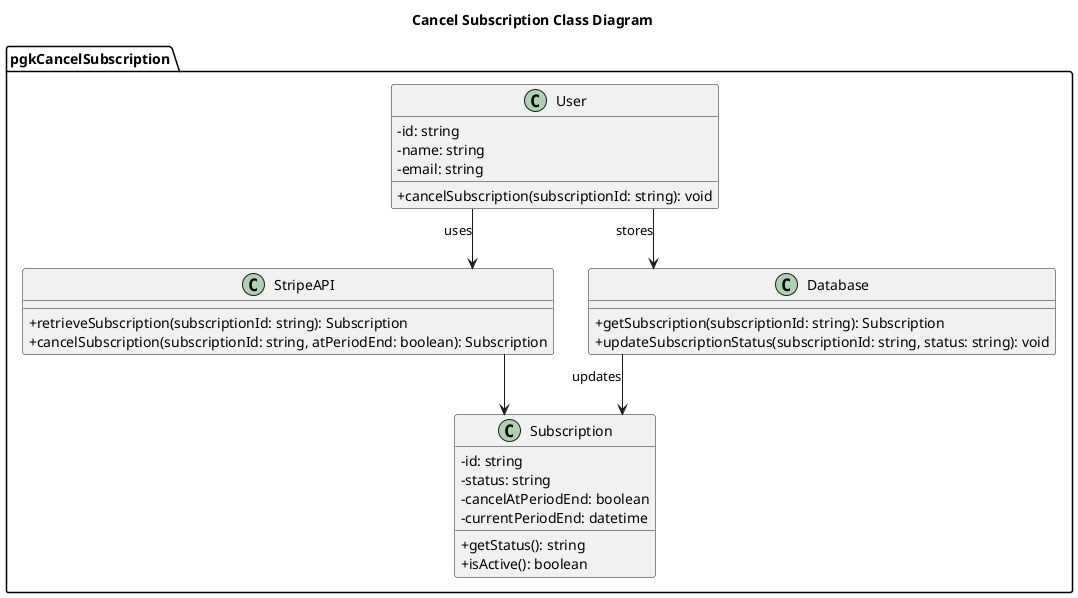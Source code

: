 @startuml CancelSubscriptionClassDiagram
Title Cancel Subscription Class Diagram
skinparam classAttributeIconSize 0
skinparam linetype ortho
package pgkCancelSubscription{


class StripeAPI {
    + retrieveSubscription(subscriptionId: string): Subscription
    + cancelSubscription(subscriptionId: string, atPeriodEnd: boolean): Subscription
}

class Subscription {
    - id: string
    - status: string
    - cancelAtPeriodEnd: boolean
    - currentPeriodEnd: datetime
    + getStatus(): string
    + isActive(): boolean
}

class User {
    - id: string
    - name: string
    - email: string
    + cancelSubscription(subscriptionId: string): void
}

class Database {
    + getSubscription(subscriptionId: string): Subscription
    + updateSubscriptionStatus(subscriptionId: string, status: string): void
}

User --> StripeAPI : uses
StripeAPI --> Subscription
User --> Database : stores
Database --> Subscription : updates
}
@enduml
